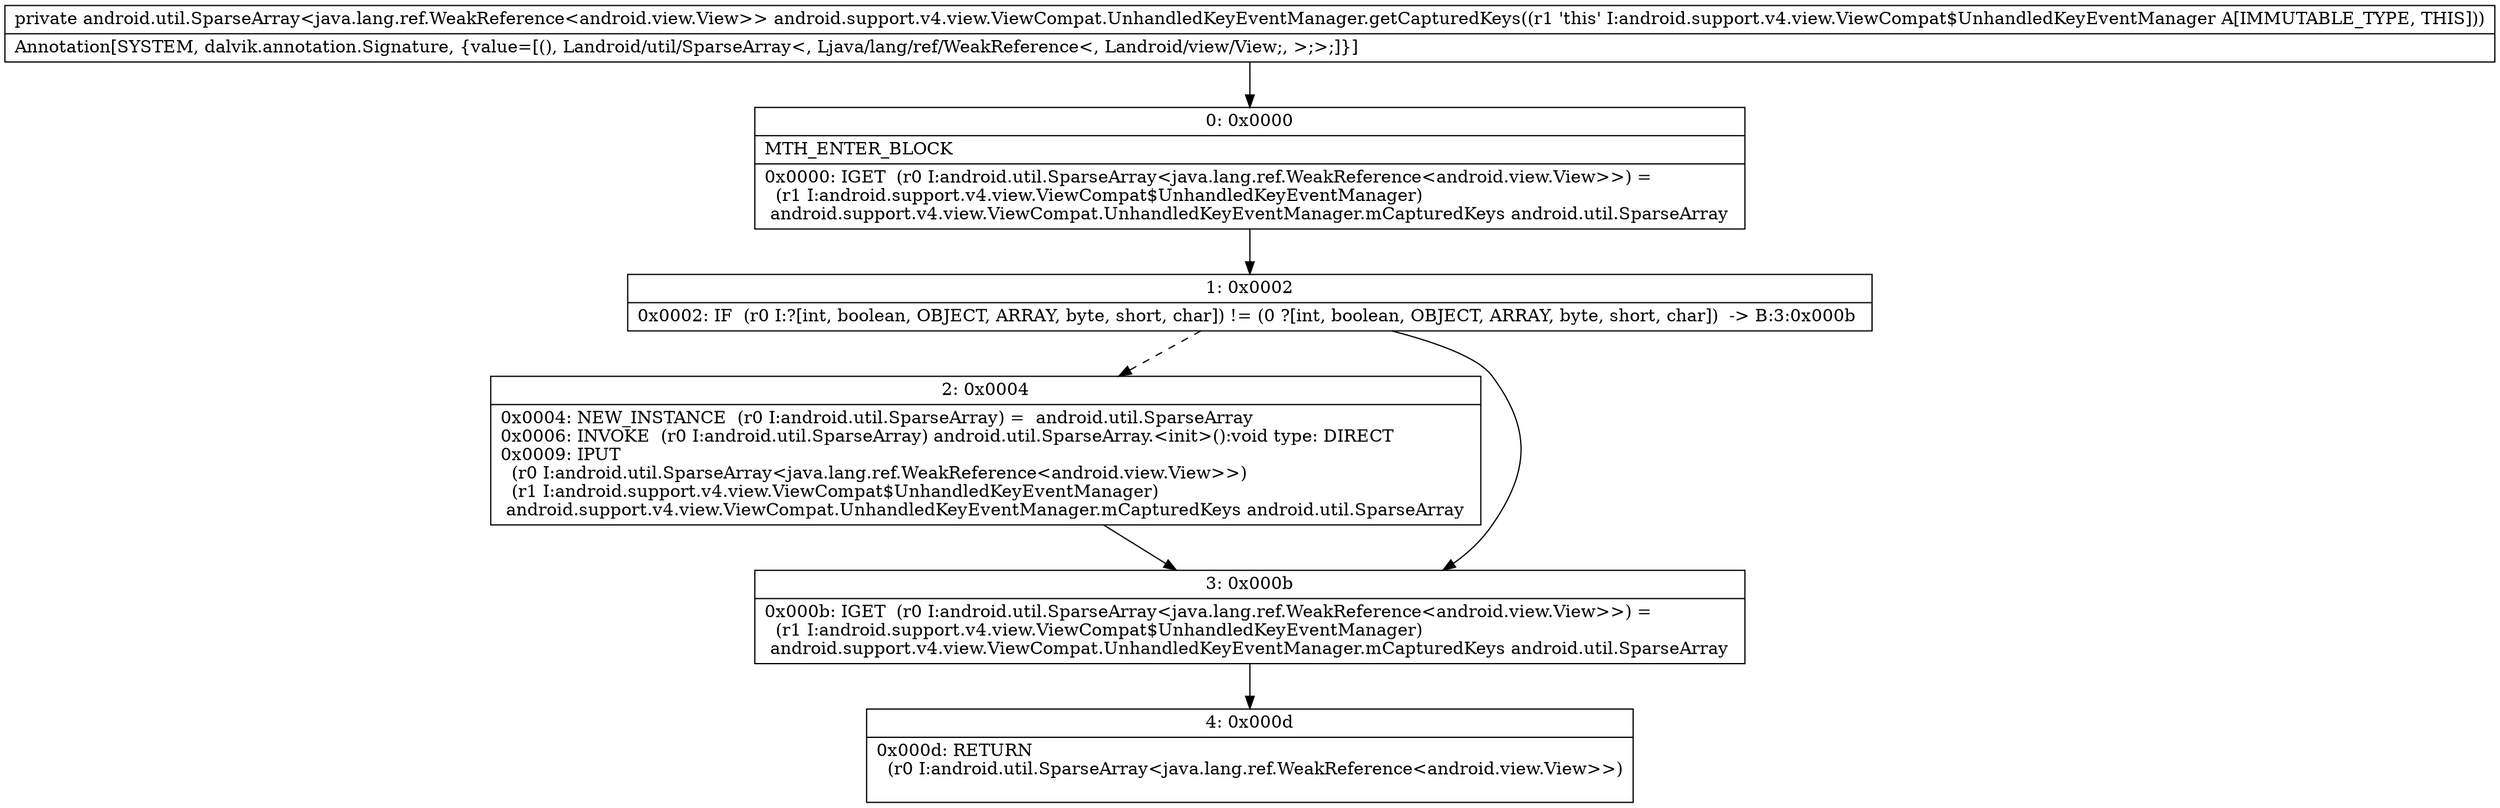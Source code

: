 digraph "CFG forandroid.support.v4.view.ViewCompat.UnhandledKeyEventManager.getCapturedKeys()Landroid\/util\/SparseArray;" {
Node_0 [shape=record,label="{0\:\ 0x0000|MTH_ENTER_BLOCK\l|0x0000: IGET  (r0 I:android.util.SparseArray\<java.lang.ref.WeakReference\<android.view.View\>\>) = \l  (r1 I:android.support.v4.view.ViewCompat$UnhandledKeyEventManager)\l android.support.v4.view.ViewCompat.UnhandledKeyEventManager.mCapturedKeys android.util.SparseArray \l}"];
Node_1 [shape=record,label="{1\:\ 0x0002|0x0002: IF  (r0 I:?[int, boolean, OBJECT, ARRAY, byte, short, char]) != (0 ?[int, boolean, OBJECT, ARRAY, byte, short, char])  \-\> B:3:0x000b \l}"];
Node_2 [shape=record,label="{2\:\ 0x0004|0x0004: NEW_INSTANCE  (r0 I:android.util.SparseArray) =  android.util.SparseArray \l0x0006: INVOKE  (r0 I:android.util.SparseArray) android.util.SparseArray.\<init\>():void type: DIRECT \l0x0009: IPUT  \l  (r0 I:android.util.SparseArray\<java.lang.ref.WeakReference\<android.view.View\>\>)\l  (r1 I:android.support.v4.view.ViewCompat$UnhandledKeyEventManager)\l android.support.v4.view.ViewCompat.UnhandledKeyEventManager.mCapturedKeys android.util.SparseArray \l}"];
Node_3 [shape=record,label="{3\:\ 0x000b|0x000b: IGET  (r0 I:android.util.SparseArray\<java.lang.ref.WeakReference\<android.view.View\>\>) = \l  (r1 I:android.support.v4.view.ViewCompat$UnhandledKeyEventManager)\l android.support.v4.view.ViewCompat.UnhandledKeyEventManager.mCapturedKeys android.util.SparseArray \l}"];
Node_4 [shape=record,label="{4\:\ 0x000d|0x000d: RETURN  \l  (r0 I:android.util.SparseArray\<java.lang.ref.WeakReference\<android.view.View\>\>)\l \l}"];
MethodNode[shape=record,label="{private android.util.SparseArray\<java.lang.ref.WeakReference\<android.view.View\>\> android.support.v4.view.ViewCompat.UnhandledKeyEventManager.getCapturedKeys((r1 'this' I:android.support.v4.view.ViewCompat$UnhandledKeyEventManager A[IMMUTABLE_TYPE, THIS]))  | Annotation[SYSTEM, dalvik.annotation.Signature, \{value=[(), Landroid\/util\/SparseArray\<, Ljava\/lang\/ref\/WeakReference\<, Landroid\/view\/View;, \>;\>;]\}]\l}"];
MethodNode -> Node_0;
Node_0 -> Node_1;
Node_1 -> Node_2[style=dashed];
Node_1 -> Node_3;
Node_2 -> Node_3;
Node_3 -> Node_4;
}


